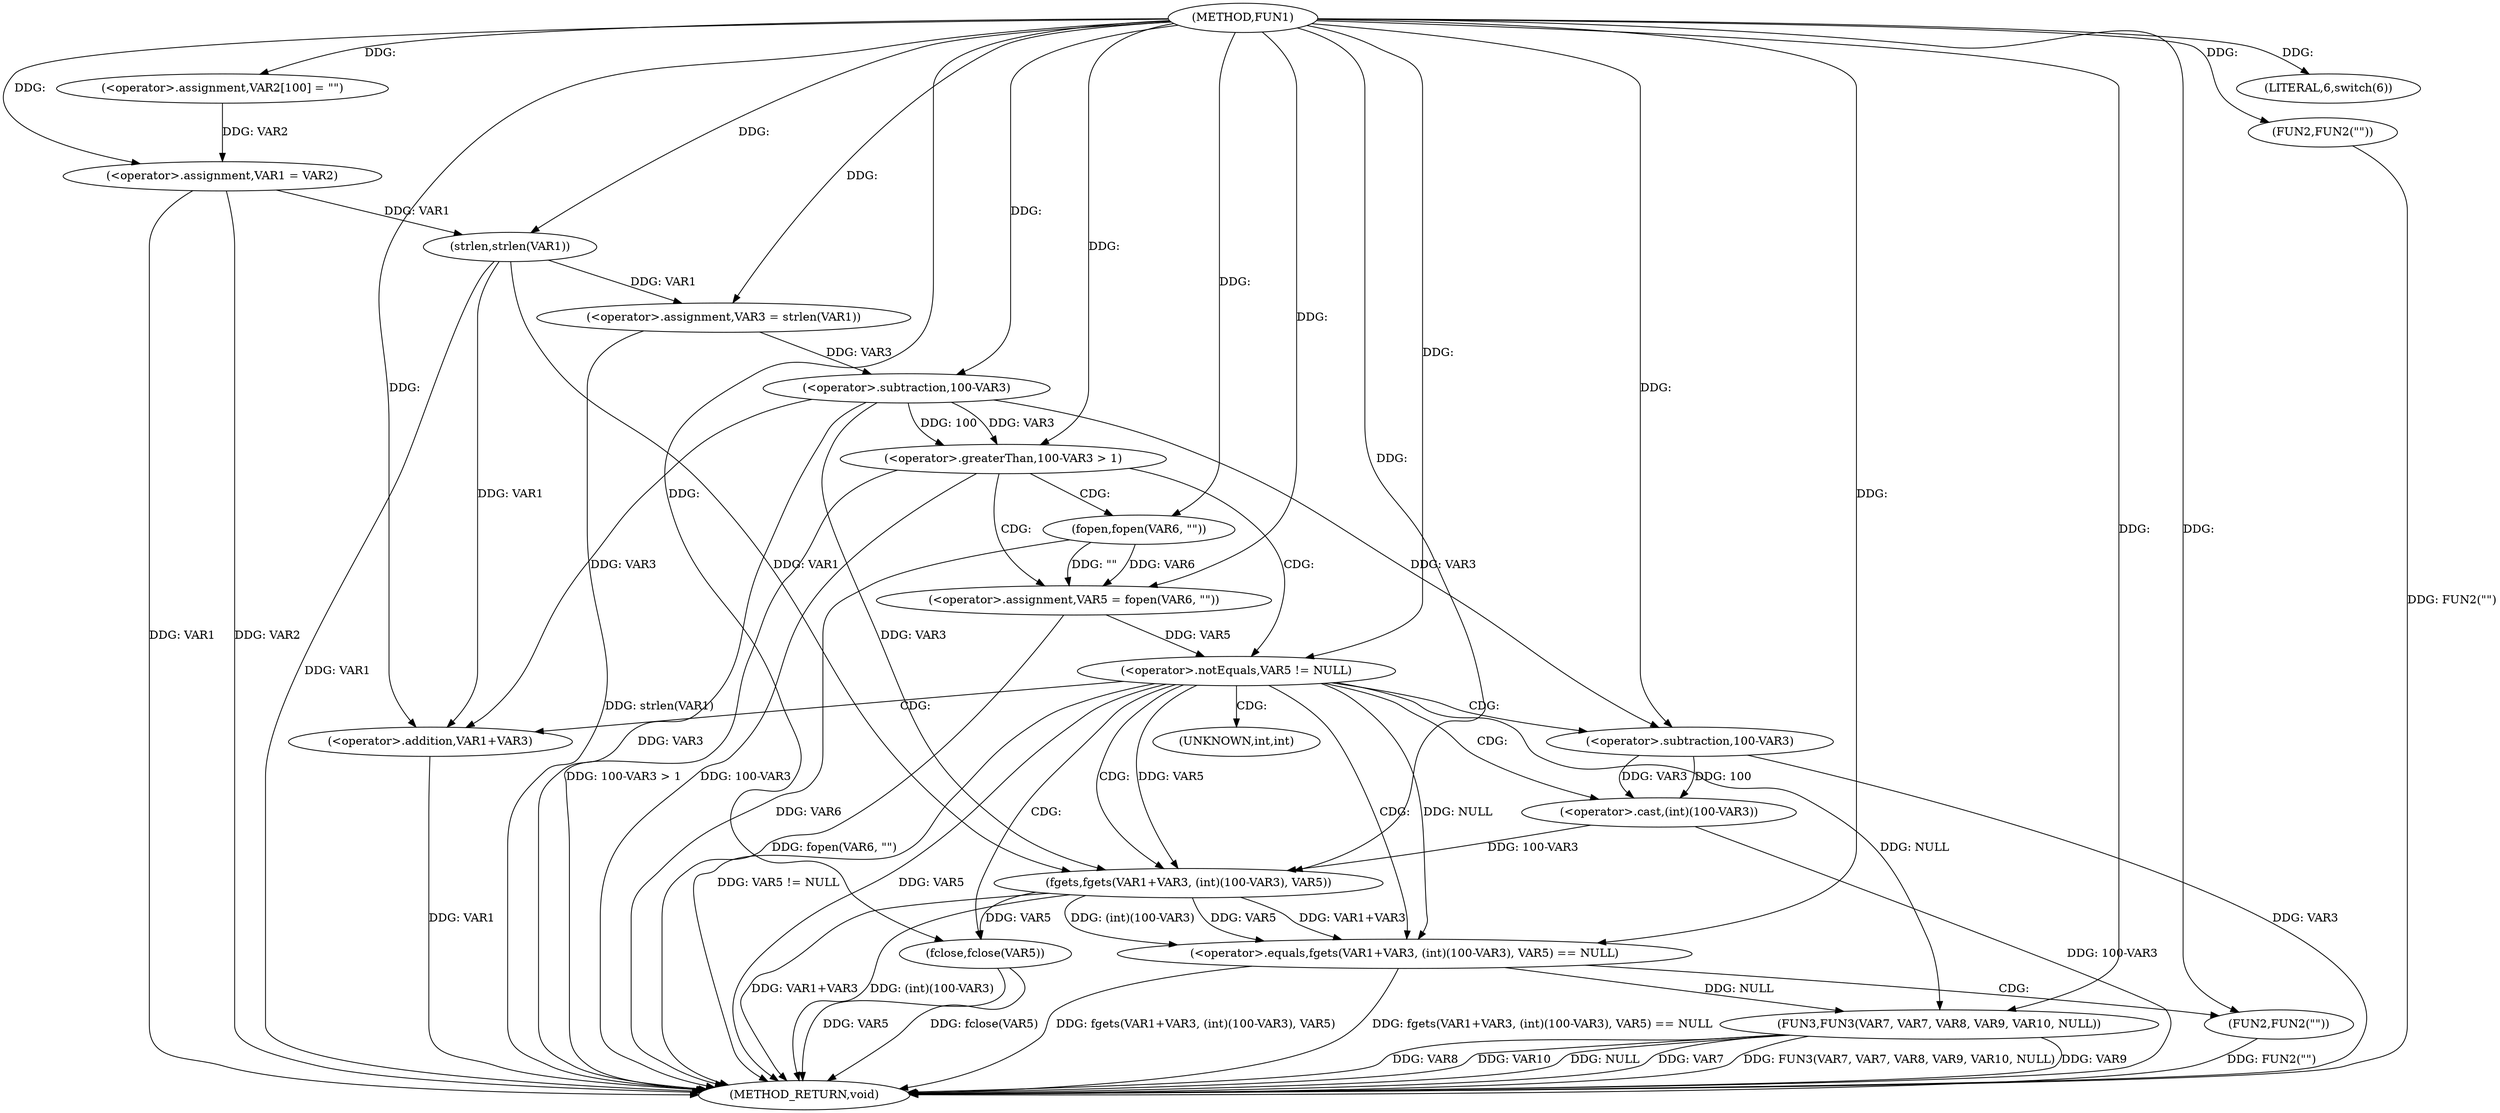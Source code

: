digraph FUN1 {  
"1000100" [label = "(METHOD,FUN1)" ]
"1000168" [label = "(METHOD_RETURN,void)" ]
"1000104" [label = "(<operator>.assignment,VAR2[100] = \"\")" ]
"1000107" [label = "(<operator>.assignment,VAR1 = VAR2)" ]
"1000111" [label = "(LITERAL,6,switch(6))" ]
"1000116" [label = "(<operator>.assignment,VAR3 = strlen(VAR1))" ]
"1000118" [label = "(strlen,strlen(VAR1))" ]
"1000122" [label = "(<operator>.greaterThan,100-VAR3 > 1)" ]
"1000123" [label = "(<operator>.subtraction,100-VAR3)" ]
"1000128" [label = "(<operator>.assignment,VAR5 = fopen(VAR6, \"\"))" ]
"1000130" [label = "(fopen,fopen(VAR6, \"\"))" ]
"1000134" [label = "(<operator>.notEquals,VAR5 != NULL)" ]
"1000139" [label = "(<operator>.equals,fgets(VAR1+VAR3, (int)(100-VAR3), VAR5) == NULL)" ]
"1000140" [label = "(fgets,fgets(VAR1+VAR3, (int)(100-VAR3), VAR5))" ]
"1000141" [label = "(<operator>.addition,VAR1+VAR3)" ]
"1000144" [label = "(<operator>.cast,(int)(100-VAR3))" ]
"1000146" [label = "(<operator>.subtraction,100-VAR3)" ]
"1000152" [label = "(FUN2,FUN2(\"\"))" ]
"1000154" [label = "(fclose,fclose(VAR5))" ]
"1000158" [label = "(FUN2,FUN2(\"\"))" ]
"1000161" [label = "(FUN3,FUN3(VAR7, VAR7, VAR8, VAR9, VAR10, NULL))" ]
"1000145" [label = "(UNKNOWN,int,int)" ]
  "1000141" -> "1000168"  [ label = "DDG: VAR1"] 
  "1000123" -> "1000168"  [ label = "DDG: VAR3"] 
  "1000107" -> "1000168"  [ label = "DDG: VAR1"] 
  "1000146" -> "1000168"  [ label = "DDG: VAR3"] 
  "1000116" -> "1000168"  [ label = "DDG: strlen(VAR1)"] 
  "1000154" -> "1000168"  [ label = "DDG: fclose(VAR5)"] 
  "1000134" -> "1000168"  [ label = "DDG: VAR5"] 
  "1000122" -> "1000168"  [ label = "DDG: 100-VAR3 > 1"] 
  "1000118" -> "1000168"  [ label = "DDG: VAR1"] 
  "1000107" -> "1000168"  [ label = "DDG: VAR2"] 
  "1000128" -> "1000168"  [ label = "DDG: fopen(VAR6, \"\")"] 
  "1000161" -> "1000168"  [ label = "DDG: VAR8"] 
  "1000122" -> "1000168"  [ label = "DDG: 100-VAR3"] 
  "1000140" -> "1000168"  [ label = "DDG: VAR1+VAR3"] 
  "1000139" -> "1000168"  [ label = "DDG: fgets(VAR1+VAR3, (int)(100-VAR3), VAR5) == NULL"] 
  "1000161" -> "1000168"  [ label = "DDG: VAR10"] 
  "1000139" -> "1000168"  [ label = "DDG: fgets(VAR1+VAR3, (int)(100-VAR3), VAR5)"] 
  "1000152" -> "1000168"  [ label = "DDG: FUN2(\"\")"] 
  "1000154" -> "1000168"  [ label = "DDG: VAR5"] 
  "1000158" -> "1000168"  [ label = "DDG: FUN2(\"\")"] 
  "1000140" -> "1000168"  [ label = "DDG: (int)(100-VAR3)"] 
  "1000161" -> "1000168"  [ label = "DDG: NULL"] 
  "1000134" -> "1000168"  [ label = "DDG: VAR5 != NULL"] 
  "1000161" -> "1000168"  [ label = "DDG: VAR7"] 
  "1000144" -> "1000168"  [ label = "DDG: 100-VAR3"] 
  "1000161" -> "1000168"  [ label = "DDG: FUN3(VAR7, VAR7, VAR8, VAR9, VAR10, NULL)"] 
  "1000130" -> "1000168"  [ label = "DDG: VAR6"] 
  "1000161" -> "1000168"  [ label = "DDG: VAR9"] 
  "1000100" -> "1000104"  [ label = "DDG: "] 
  "1000104" -> "1000107"  [ label = "DDG: VAR2"] 
  "1000100" -> "1000107"  [ label = "DDG: "] 
  "1000100" -> "1000111"  [ label = "DDG: "] 
  "1000118" -> "1000116"  [ label = "DDG: VAR1"] 
  "1000100" -> "1000116"  [ label = "DDG: "] 
  "1000107" -> "1000118"  [ label = "DDG: VAR1"] 
  "1000100" -> "1000118"  [ label = "DDG: "] 
  "1000123" -> "1000122"  [ label = "DDG: 100"] 
  "1000123" -> "1000122"  [ label = "DDG: VAR3"] 
  "1000100" -> "1000123"  [ label = "DDG: "] 
  "1000116" -> "1000123"  [ label = "DDG: VAR3"] 
  "1000100" -> "1000122"  [ label = "DDG: "] 
  "1000130" -> "1000128"  [ label = "DDG: VAR6"] 
  "1000130" -> "1000128"  [ label = "DDG: \"\""] 
  "1000100" -> "1000128"  [ label = "DDG: "] 
  "1000100" -> "1000130"  [ label = "DDG: "] 
  "1000128" -> "1000134"  [ label = "DDG: VAR5"] 
  "1000100" -> "1000134"  [ label = "DDG: "] 
  "1000140" -> "1000139"  [ label = "DDG: VAR1+VAR3"] 
  "1000140" -> "1000139"  [ label = "DDG: (int)(100-VAR3)"] 
  "1000140" -> "1000139"  [ label = "DDG: VAR5"] 
  "1000118" -> "1000140"  [ label = "DDG: VAR1"] 
  "1000100" -> "1000140"  [ label = "DDG: "] 
  "1000123" -> "1000140"  [ label = "DDG: VAR3"] 
  "1000118" -> "1000141"  [ label = "DDG: VAR1"] 
  "1000100" -> "1000141"  [ label = "DDG: "] 
  "1000123" -> "1000141"  [ label = "DDG: VAR3"] 
  "1000144" -> "1000140"  [ label = "DDG: 100-VAR3"] 
  "1000146" -> "1000144"  [ label = "DDG: 100"] 
  "1000146" -> "1000144"  [ label = "DDG: VAR3"] 
  "1000100" -> "1000146"  [ label = "DDG: "] 
  "1000123" -> "1000146"  [ label = "DDG: VAR3"] 
  "1000134" -> "1000140"  [ label = "DDG: VAR5"] 
  "1000134" -> "1000139"  [ label = "DDG: NULL"] 
  "1000100" -> "1000139"  [ label = "DDG: "] 
  "1000100" -> "1000152"  [ label = "DDG: "] 
  "1000140" -> "1000154"  [ label = "DDG: VAR5"] 
  "1000100" -> "1000154"  [ label = "DDG: "] 
  "1000100" -> "1000158"  [ label = "DDG: "] 
  "1000100" -> "1000161"  [ label = "DDG: "] 
  "1000134" -> "1000161"  [ label = "DDG: NULL"] 
  "1000139" -> "1000161"  [ label = "DDG: NULL"] 
  "1000122" -> "1000128"  [ label = "CDG: "] 
  "1000122" -> "1000130"  [ label = "CDG: "] 
  "1000122" -> "1000134"  [ label = "CDG: "] 
  "1000134" -> "1000141"  [ label = "CDG: "] 
  "1000134" -> "1000154"  [ label = "CDG: "] 
  "1000134" -> "1000145"  [ label = "CDG: "] 
  "1000134" -> "1000139"  [ label = "CDG: "] 
  "1000134" -> "1000146"  [ label = "CDG: "] 
  "1000134" -> "1000144"  [ label = "CDG: "] 
  "1000134" -> "1000140"  [ label = "CDG: "] 
  "1000139" -> "1000152"  [ label = "CDG: "] 
}
